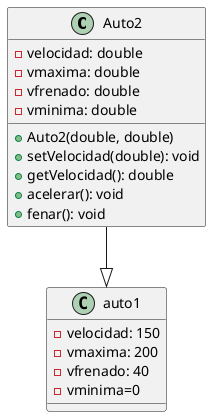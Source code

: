 @startuml
Auto2--|>auto1
class Auto2{
    - velocidad: double
    - vmaxima: double
    - vfrenado: double
    - vminima: double
    + Auto2(double, double)
    + setVelocidad(double): void
    + getVelocidad(): double
    + acelerar(): void
    + fenar(): void
}

Object auto1{
    - velocidad: 150
    - vmaxima: 200
    - vfrenado: 40
    - vminima=0
}
@enduml